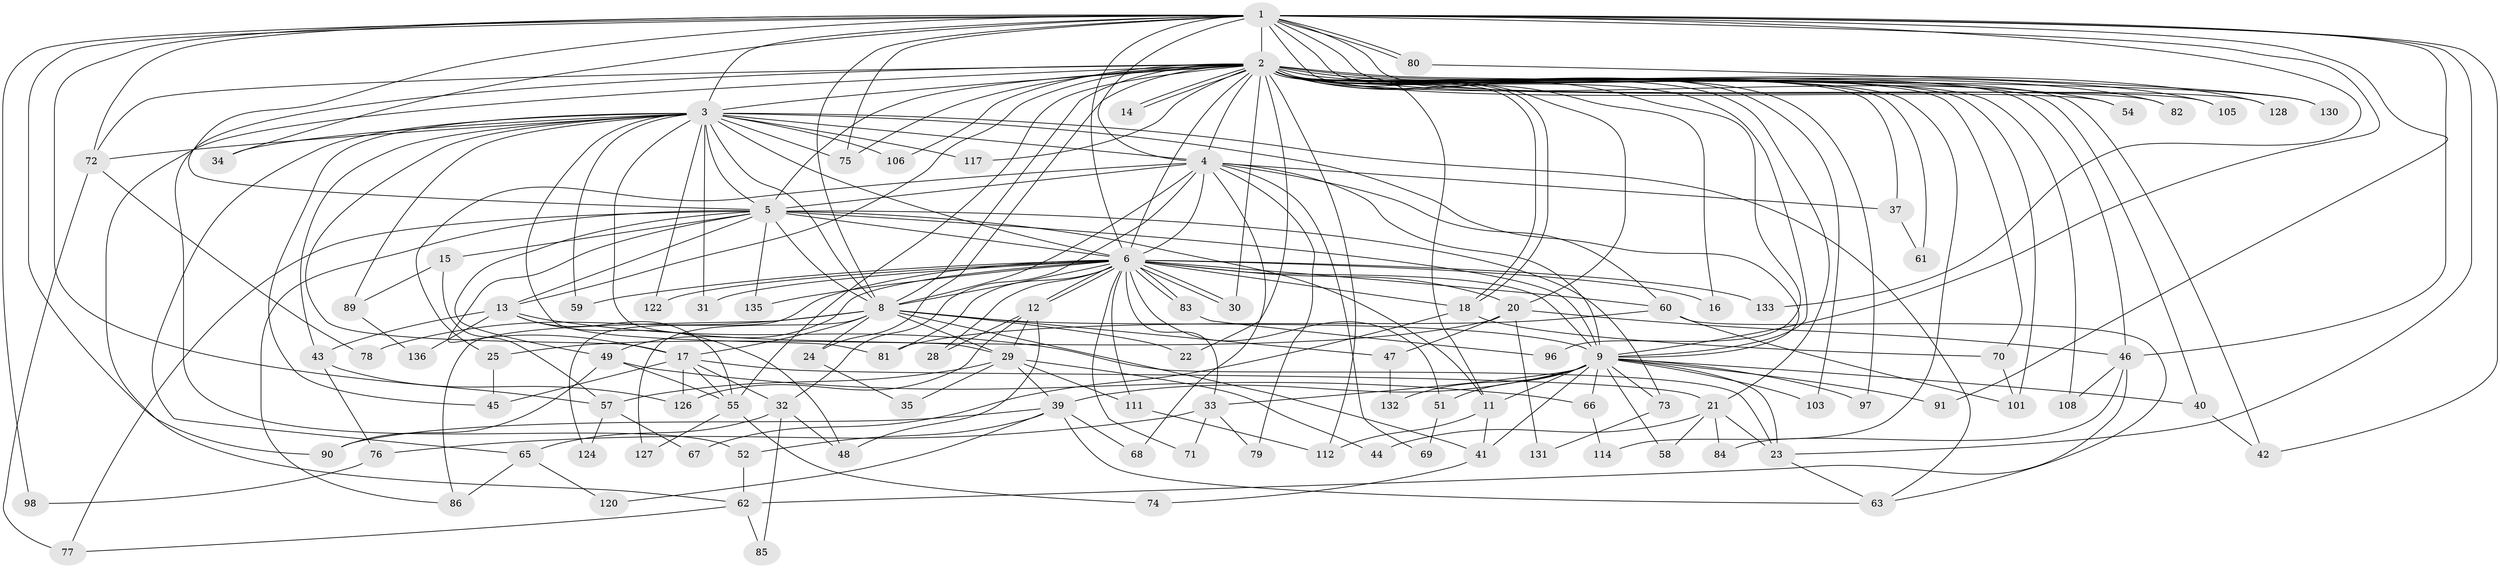 // original degree distribution, {26: 0.007352941176470588, 37: 0.007352941176470588, 24: 0.014705882352941176, 15: 0.007352941176470588, 14: 0.014705882352941176, 33: 0.007352941176470588, 20: 0.007352941176470588, 16: 0.007352941176470588, 5: 0.058823529411764705, 6: 0.03676470588235294, 7: 0.014705882352941176, 2: 0.47794117647058826, 4: 0.0661764705882353, 8: 0.014705882352941176, 3: 0.25735294117647056}
// Generated by graph-tools (version 1.1) at 2025/11/02/27/25 16:11:04]
// undirected, 102 vertices, 242 edges
graph export_dot {
graph [start="1"]
  node [color=gray90,style=filled];
  1 [super="+109"];
  2 [super="+7"];
  3 [super="+38"];
  4 [super="+19"];
  5 [super="+10"];
  6 [super="+118"];
  8 [super="+27"];
  9 [super="+26"];
  11 [super="+129"];
  12;
  13 [super="+94"];
  14;
  15;
  16;
  17 [super="+125"];
  18 [super="+64"];
  20 [super="+36"];
  21 [super="+56"];
  22;
  23;
  24;
  25 [super="+123"];
  28;
  29 [super="+107"];
  30 [super="+100"];
  31;
  32;
  33 [super="+50"];
  34;
  35;
  37;
  39 [super="+119"];
  40;
  41 [super="+88"];
  42;
  43;
  44;
  45;
  46 [super="+53"];
  47;
  48 [super="+92"];
  49;
  51;
  52;
  54;
  55 [super="+93"];
  57 [super="+99"];
  58;
  59;
  60;
  61;
  62 [super="+87"];
  63 [super="+104"];
  65 [super="+116"];
  66;
  67;
  68;
  69;
  70 [super="+110"];
  71;
  72 [super="+113"];
  73;
  74;
  75 [super="+102"];
  76;
  77 [super="+115"];
  78;
  79;
  80;
  81;
  82;
  83;
  84;
  85;
  86;
  89;
  90 [super="+95"];
  91;
  96;
  97;
  98;
  101;
  103;
  105;
  106;
  108;
  111;
  112 [super="+121"];
  114;
  117;
  120;
  122;
  124;
  126 [super="+134"];
  127;
  128;
  130;
  131;
  132;
  133;
  135;
  136;
  1 -- 2 [weight=2];
  1 -- 3;
  1 -- 4;
  1 -- 5 [weight=2];
  1 -- 6;
  1 -- 8;
  1 -- 9;
  1 -- 23;
  1 -- 34;
  1 -- 54;
  1 -- 57;
  1 -- 75;
  1 -- 80;
  1 -- 80;
  1 -- 82;
  1 -- 91;
  1 -- 98;
  1 -- 105;
  1 -- 128;
  1 -- 133;
  1 -- 42;
  1 -- 90;
  1 -- 46;
  1 -- 72;
  2 -- 3 [weight=2];
  2 -- 4 [weight=3];
  2 -- 5 [weight=4];
  2 -- 6 [weight=2];
  2 -- 8 [weight=3];
  2 -- 9 [weight=2];
  2 -- 13;
  2 -- 14;
  2 -- 14;
  2 -- 16;
  2 -- 18;
  2 -- 18;
  2 -- 20;
  2 -- 21;
  2 -- 22;
  2 -- 24;
  2 -- 40;
  2 -- 42;
  2 -- 46;
  2 -- 54;
  2 -- 61;
  2 -- 70;
  2 -- 72;
  2 -- 97;
  2 -- 101;
  2 -- 103;
  2 -- 106;
  2 -- 108;
  2 -- 112;
  2 -- 114;
  2 -- 117;
  2 -- 130;
  2 -- 128;
  2 -- 82;
  2 -- 96;
  2 -- 37;
  2 -- 105;
  2 -- 52;
  2 -- 55;
  2 -- 11;
  2 -- 75;
  2 -- 30;
  2 -- 62;
  3 -- 4;
  3 -- 5 [weight=2];
  3 -- 6;
  3 -- 8;
  3 -- 9;
  3 -- 29;
  3 -- 31;
  3 -- 34;
  3 -- 43;
  3 -- 45;
  3 -- 65;
  3 -- 72;
  3 -- 75;
  3 -- 81;
  3 -- 89;
  3 -- 106;
  3 -- 117;
  3 -- 122;
  3 -- 17;
  3 -- 59;
  3 -- 63;
  4 -- 5 [weight=2];
  4 -- 6;
  4 -- 8;
  4 -- 9;
  4 -- 32;
  4 -- 37;
  4 -- 68;
  4 -- 69;
  4 -- 79;
  4 -- 25;
  4 -- 60;
  5 -- 6 [weight=2];
  5 -- 8 [weight=2];
  5 -- 9 [weight=2];
  5 -- 13;
  5 -- 15 [weight=2];
  5 -- 73;
  5 -- 77;
  5 -- 86;
  5 -- 135;
  5 -- 11;
  5 -- 17;
  5 -- 49;
  6 -- 8;
  6 -- 9;
  6 -- 12;
  6 -- 12;
  6 -- 16;
  6 -- 20 [weight=2];
  6 -- 28;
  6 -- 30;
  6 -- 30;
  6 -- 31;
  6 -- 49;
  6 -- 51;
  6 -- 59;
  6 -- 60;
  6 -- 71;
  6 -- 83;
  6 -- 83;
  6 -- 111;
  6 -- 122;
  6 -- 124;
  6 -- 133;
  6 -- 135;
  6 -- 33;
  6 -- 81;
  6 -- 18;
  8 -- 9 [weight=2];
  8 -- 17;
  8 -- 22;
  8 -- 24;
  8 -- 47;
  8 -- 86;
  8 -- 41;
  8 -- 78;
  8 -- 127;
  8 -- 29;
  9 -- 11;
  9 -- 23;
  9 -- 33 [weight=2];
  9 -- 39;
  9 -- 40;
  9 -- 41;
  9 -- 51;
  9 -- 58;
  9 -- 66;
  9 -- 73;
  9 -- 91;
  9 -- 97;
  9 -- 103;
  9 -- 132;
  11 -- 112;
  11 -- 41;
  12 -- 28;
  12 -- 29;
  12 -- 126;
  12 -- 48;
  13 -- 43;
  13 -- 48;
  13 -- 55;
  13 -- 136;
  13 -- 23;
  15 -- 57;
  15 -- 89;
  17 -- 21;
  17 -- 32;
  17 -- 45;
  17 -- 126;
  17 -- 55;
  18 -- 70;
  18 -- 67;
  20 -- 25;
  20 -- 46;
  20 -- 47;
  20 -- 131;
  21 -- 44;
  21 -- 58;
  21 -- 84;
  21 -- 23;
  23 -- 63;
  24 -- 35;
  25 -- 45;
  29 -- 35;
  29 -- 39;
  29 -- 44;
  29 -- 111;
  29 -- 57;
  32 -- 48;
  32 -- 65;
  32 -- 85;
  33 -- 71;
  33 -- 76;
  33 -- 79;
  37 -- 61;
  39 -- 52;
  39 -- 68;
  39 -- 90;
  39 -- 120;
  39 -- 63;
  40 -- 42;
  41 -- 74;
  43 -- 76;
  43 -- 126;
  46 -- 62;
  46 -- 84;
  46 -- 108;
  47 -- 132;
  49 -- 55;
  49 -- 66;
  49 -- 90;
  51 -- 69;
  52 -- 62;
  55 -- 74;
  55 -- 127;
  57 -- 67;
  57 -- 124;
  60 -- 63;
  60 -- 81;
  60 -- 101;
  62 -- 77;
  62 -- 85;
  65 -- 120;
  65 -- 86;
  66 -- 114;
  70 -- 101;
  72 -- 78;
  72 -- 77;
  73 -- 131;
  76 -- 98;
  80 -- 130;
  83 -- 96;
  89 -- 136;
  111 -- 112;
}
